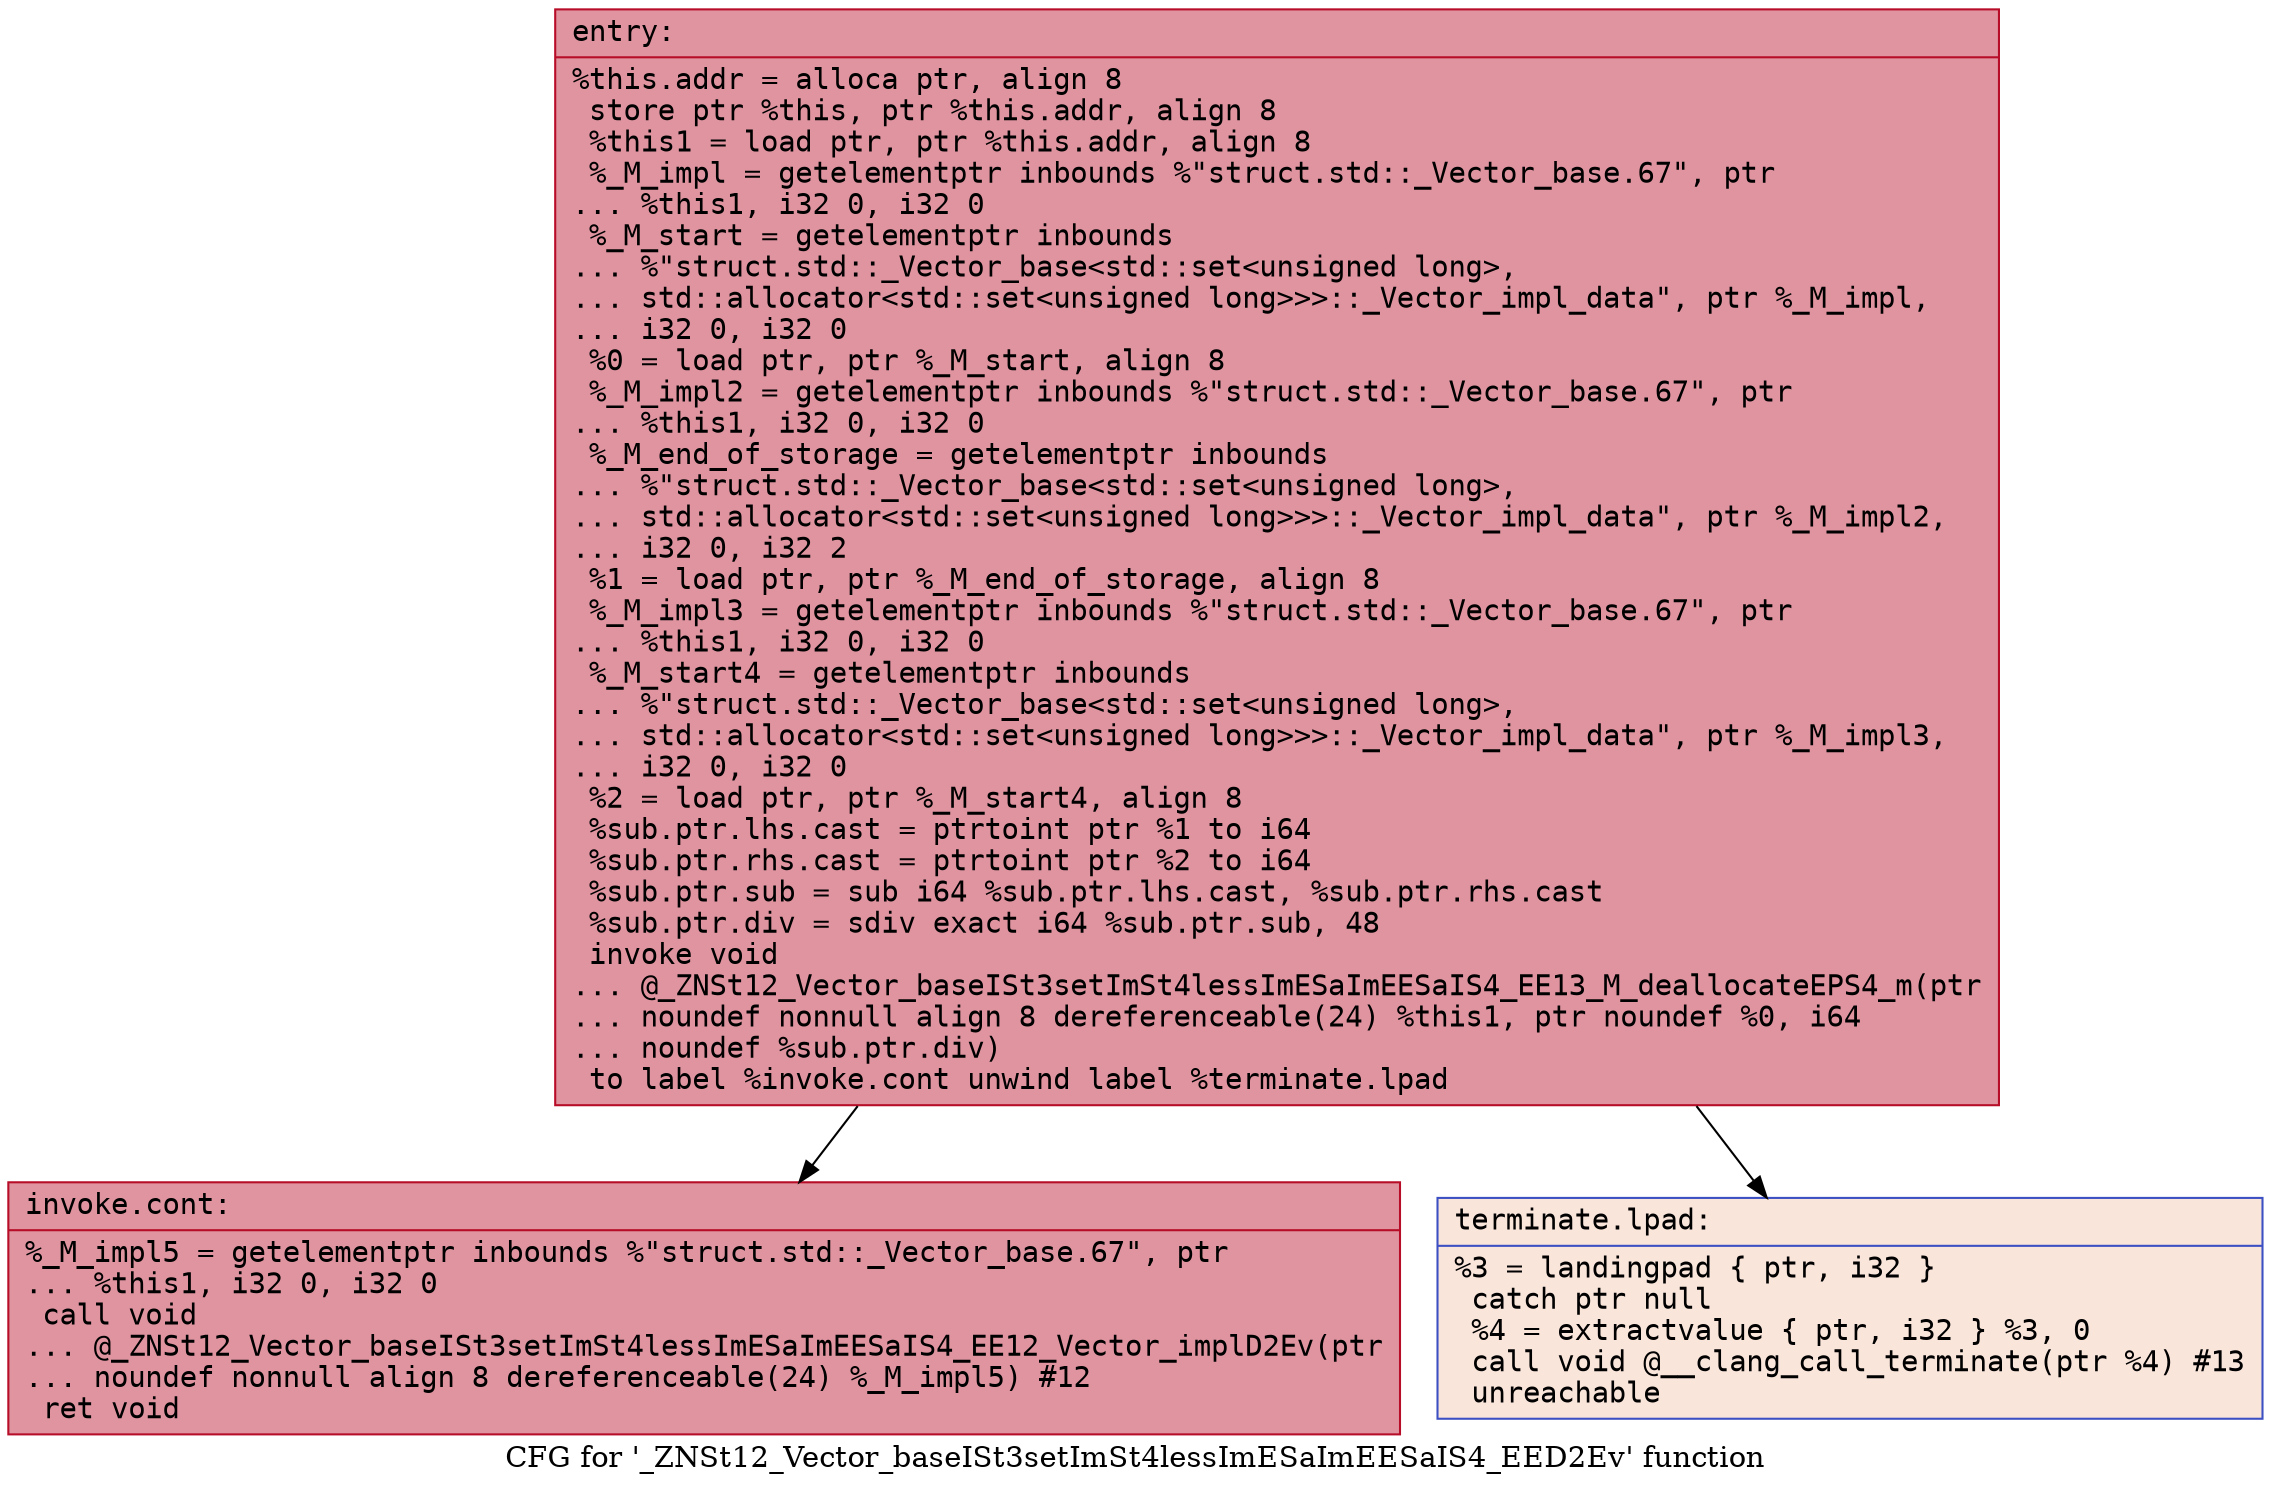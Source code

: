 digraph "CFG for '_ZNSt12_Vector_baseISt3setImSt4lessImESaImEESaIS4_EED2Ev' function" {
	label="CFG for '_ZNSt12_Vector_baseISt3setImSt4lessImESaImEESaIS4_EED2Ev' function";

	Node0x560dca0f2ed0 [shape=record,color="#b70d28ff", style=filled, fillcolor="#b70d2870" fontname="Courier",label="{entry:\l|  %this.addr = alloca ptr, align 8\l  store ptr %this, ptr %this.addr, align 8\l  %this1 = load ptr, ptr %this.addr, align 8\l  %_M_impl = getelementptr inbounds %\"struct.std::_Vector_base.67\", ptr\l... %this1, i32 0, i32 0\l  %_M_start = getelementptr inbounds\l... %\"struct.std::_Vector_base\<std::set\<unsigned long\>,\l... std::allocator\<std::set\<unsigned long\>\>\>::_Vector_impl_data\", ptr %_M_impl,\l... i32 0, i32 0\l  %0 = load ptr, ptr %_M_start, align 8\l  %_M_impl2 = getelementptr inbounds %\"struct.std::_Vector_base.67\", ptr\l... %this1, i32 0, i32 0\l  %_M_end_of_storage = getelementptr inbounds\l... %\"struct.std::_Vector_base\<std::set\<unsigned long\>,\l... std::allocator\<std::set\<unsigned long\>\>\>::_Vector_impl_data\", ptr %_M_impl2,\l... i32 0, i32 2\l  %1 = load ptr, ptr %_M_end_of_storage, align 8\l  %_M_impl3 = getelementptr inbounds %\"struct.std::_Vector_base.67\", ptr\l... %this1, i32 0, i32 0\l  %_M_start4 = getelementptr inbounds\l... %\"struct.std::_Vector_base\<std::set\<unsigned long\>,\l... std::allocator\<std::set\<unsigned long\>\>\>::_Vector_impl_data\", ptr %_M_impl3,\l... i32 0, i32 0\l  %2 = load ptr, ptr %_M_start4, align 8\l  %sub.ptr.lhs.cast = ptrtoint ptr %1 to i64\l  %sub.ptr.rhs.cast = ptrtoint ptr %2 to i64\l  %sub.ptr.sub = sub i64 %sub.ptr.lhs.cast, %sub.ptr.rhs.cast\l  %sub.ptr.div = sdiv exact i64 %sub.ptr.sub, 48\l  invoke void\l... @_ZNSt12_Vector_baseISt3setImSt4lessImESaImEESaIS4_EE13_M_deallocateEPS4_m(ptr\l... noundef nonnull align 8 dereferenceable(24) %this1, ptr noundef %0, i64\l... noundef %sub.ptr.div)\l          to label %invoke.cont unwind label %terminate.lpad\l}"];
	Node0x560dca0f2ed0 -> Node0x560dca0f2f20[tooltip="entry -> invoke.cont\nProbability 100.00%" ];
	Node0x560dca0f2ed0 -> Node0x560dca0f3fc0[tooltip="entry -> terminate.lpad\nProbability 0.00%" ];
	Node0x560dca0f2f20 [shape=record,color="#b70d28ff", style=filled, fillcolor="#b70d2870" fontname="Courier",label="{invoke.cont:\l|  %_M_impl5 = getelementptr inbounds %\"struct.std::_Vector_base.67\", ptr\l... %this1, i32 0, i32 0\l  call void\l... @_ZNSt12_Vector_baseISt3setImSt4lessImESaImEESaIS4_EE12_Vector_implD2Ev(ptr\l... noundef nonnull align 8 dereferenceable(24) %_M_impl5) #12\l  ret void\l}"];
	Node0x560dca0f3fc0 [shape=record,color="#3d50c3ff", style=filled, fillcolor="#f4c5ad70" fontname="Courier",label="{terminate.lpad:\l|  %3 = landingpad \{ ptr, i32 \}\l          catch ptr null\l  %4 = extractvalue \{ ptr, i32 \} %3, 0\l  call void @__clang_call_terminate(ptr %4) #13\l  unreachable\l}"];
}
